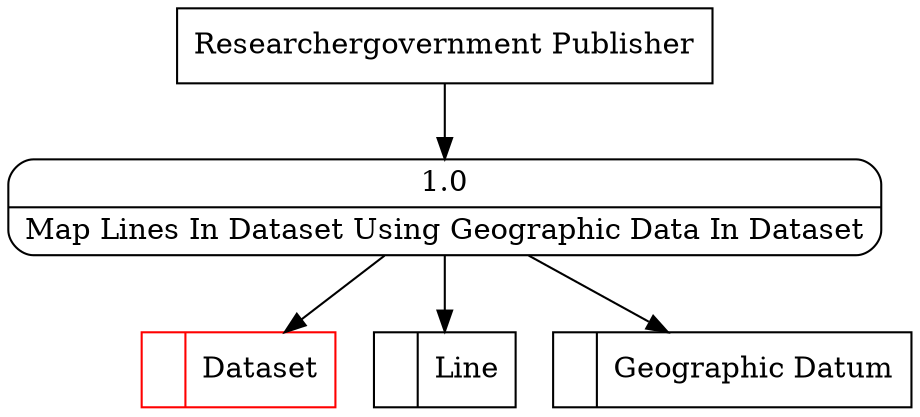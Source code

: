 digraph dfd2{ 
node[shape=record]
200 [label="<f0>  |<f1> Dataset " color=red];
201 [label="<f0>  |<f1> Line " ];
202 [label="<f0>  |<f1> Geographic Datum " ];
203 [label="Researchergovernment Publisher" shape=box];
204 [label="{<f0> 1.0|<f1> Map Lines In Dataset Using Geographic Data In Dataset }" shape=Mrecord];
203 -> 204
204 -> 201
204 -> 202
204 -> 200
}